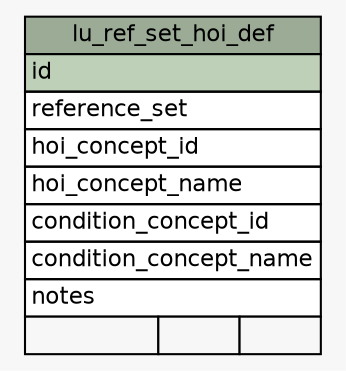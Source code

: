 // dot 2.38.0 on Linux 3.16.0-38-generic
// SchemaSpy rev 590
digraph "lu_ref_set_hoi_def" {
  graph [
    rankdir="RL"
    bgcolor="#f7f7f7"
    nodesep="0.18"
    ranksep="0.46"
    fontname="Helvetica"
    fontsize="11"
  ];
  node [
    fontname="Helvetica"
    fontsize="11"
    shape="plaintext"
  ];
  edge [
    arrowsize="0.8"
  ];
  "lu_ref_set_hoi_def" [
    label=<
    <TABLE BORDER="0" CELLBORDER="1" CELLSPACING="0" BGCOLOR="#ffffff">
      <TR><TD COLSPAN="3" BGCOLOR="#9bab96" ALIGN="CENTER">lu_ref_set_hoi_def</TD></TR>
      <TR><TD PORT="id" COLSPAN="3" BGCOLOR="#bed1b8" ALIGN="LEFT">id</TD></TR>
      <TR><TD PORT="reference_set" COLSPAN="3" ALIGN="LEFT">reference_set</TD></TR>
      <TR><TD PORT="hoi_concept_id" COLSPAN="3" ALIGN="LEFT">hoi_concept_id</TD></TR>
      <TR><TD PORT="hoi_concept_name" COLSPAN="3" ALIGN="LEFT">hoi_concept_name</TD></TR>
      <TR><TD PORT="condition_concept_id" COLSPAN="3" ALIGN="LEFT">condition_concept_id</TD></TR>
      <TR><TD PORT="condition_concept_name" COLSPAN="3" ALIGN="LEFT">condition_concept_name</TD></TR>
      <TR><TD PORT="notes" COLSPAN="3" ALIGN="LEFT">notes</TD></TR>
      <TR><TD ALIGN="LEFT" BGCOLOR="#f7f7f7">  </TD><TD ALIGN="RIGHT" BGCOLOR="#f7f7f7">  </TD><TD ALIGN="RIGHT" BGCOLOR="#f7f7f7">  </TD></TR>
    </TABLE>>
    URL="tables/lu_ref_set_hoi_def.html"
    tooltip="lu_ref_set_hoi_def"
  ];
}
